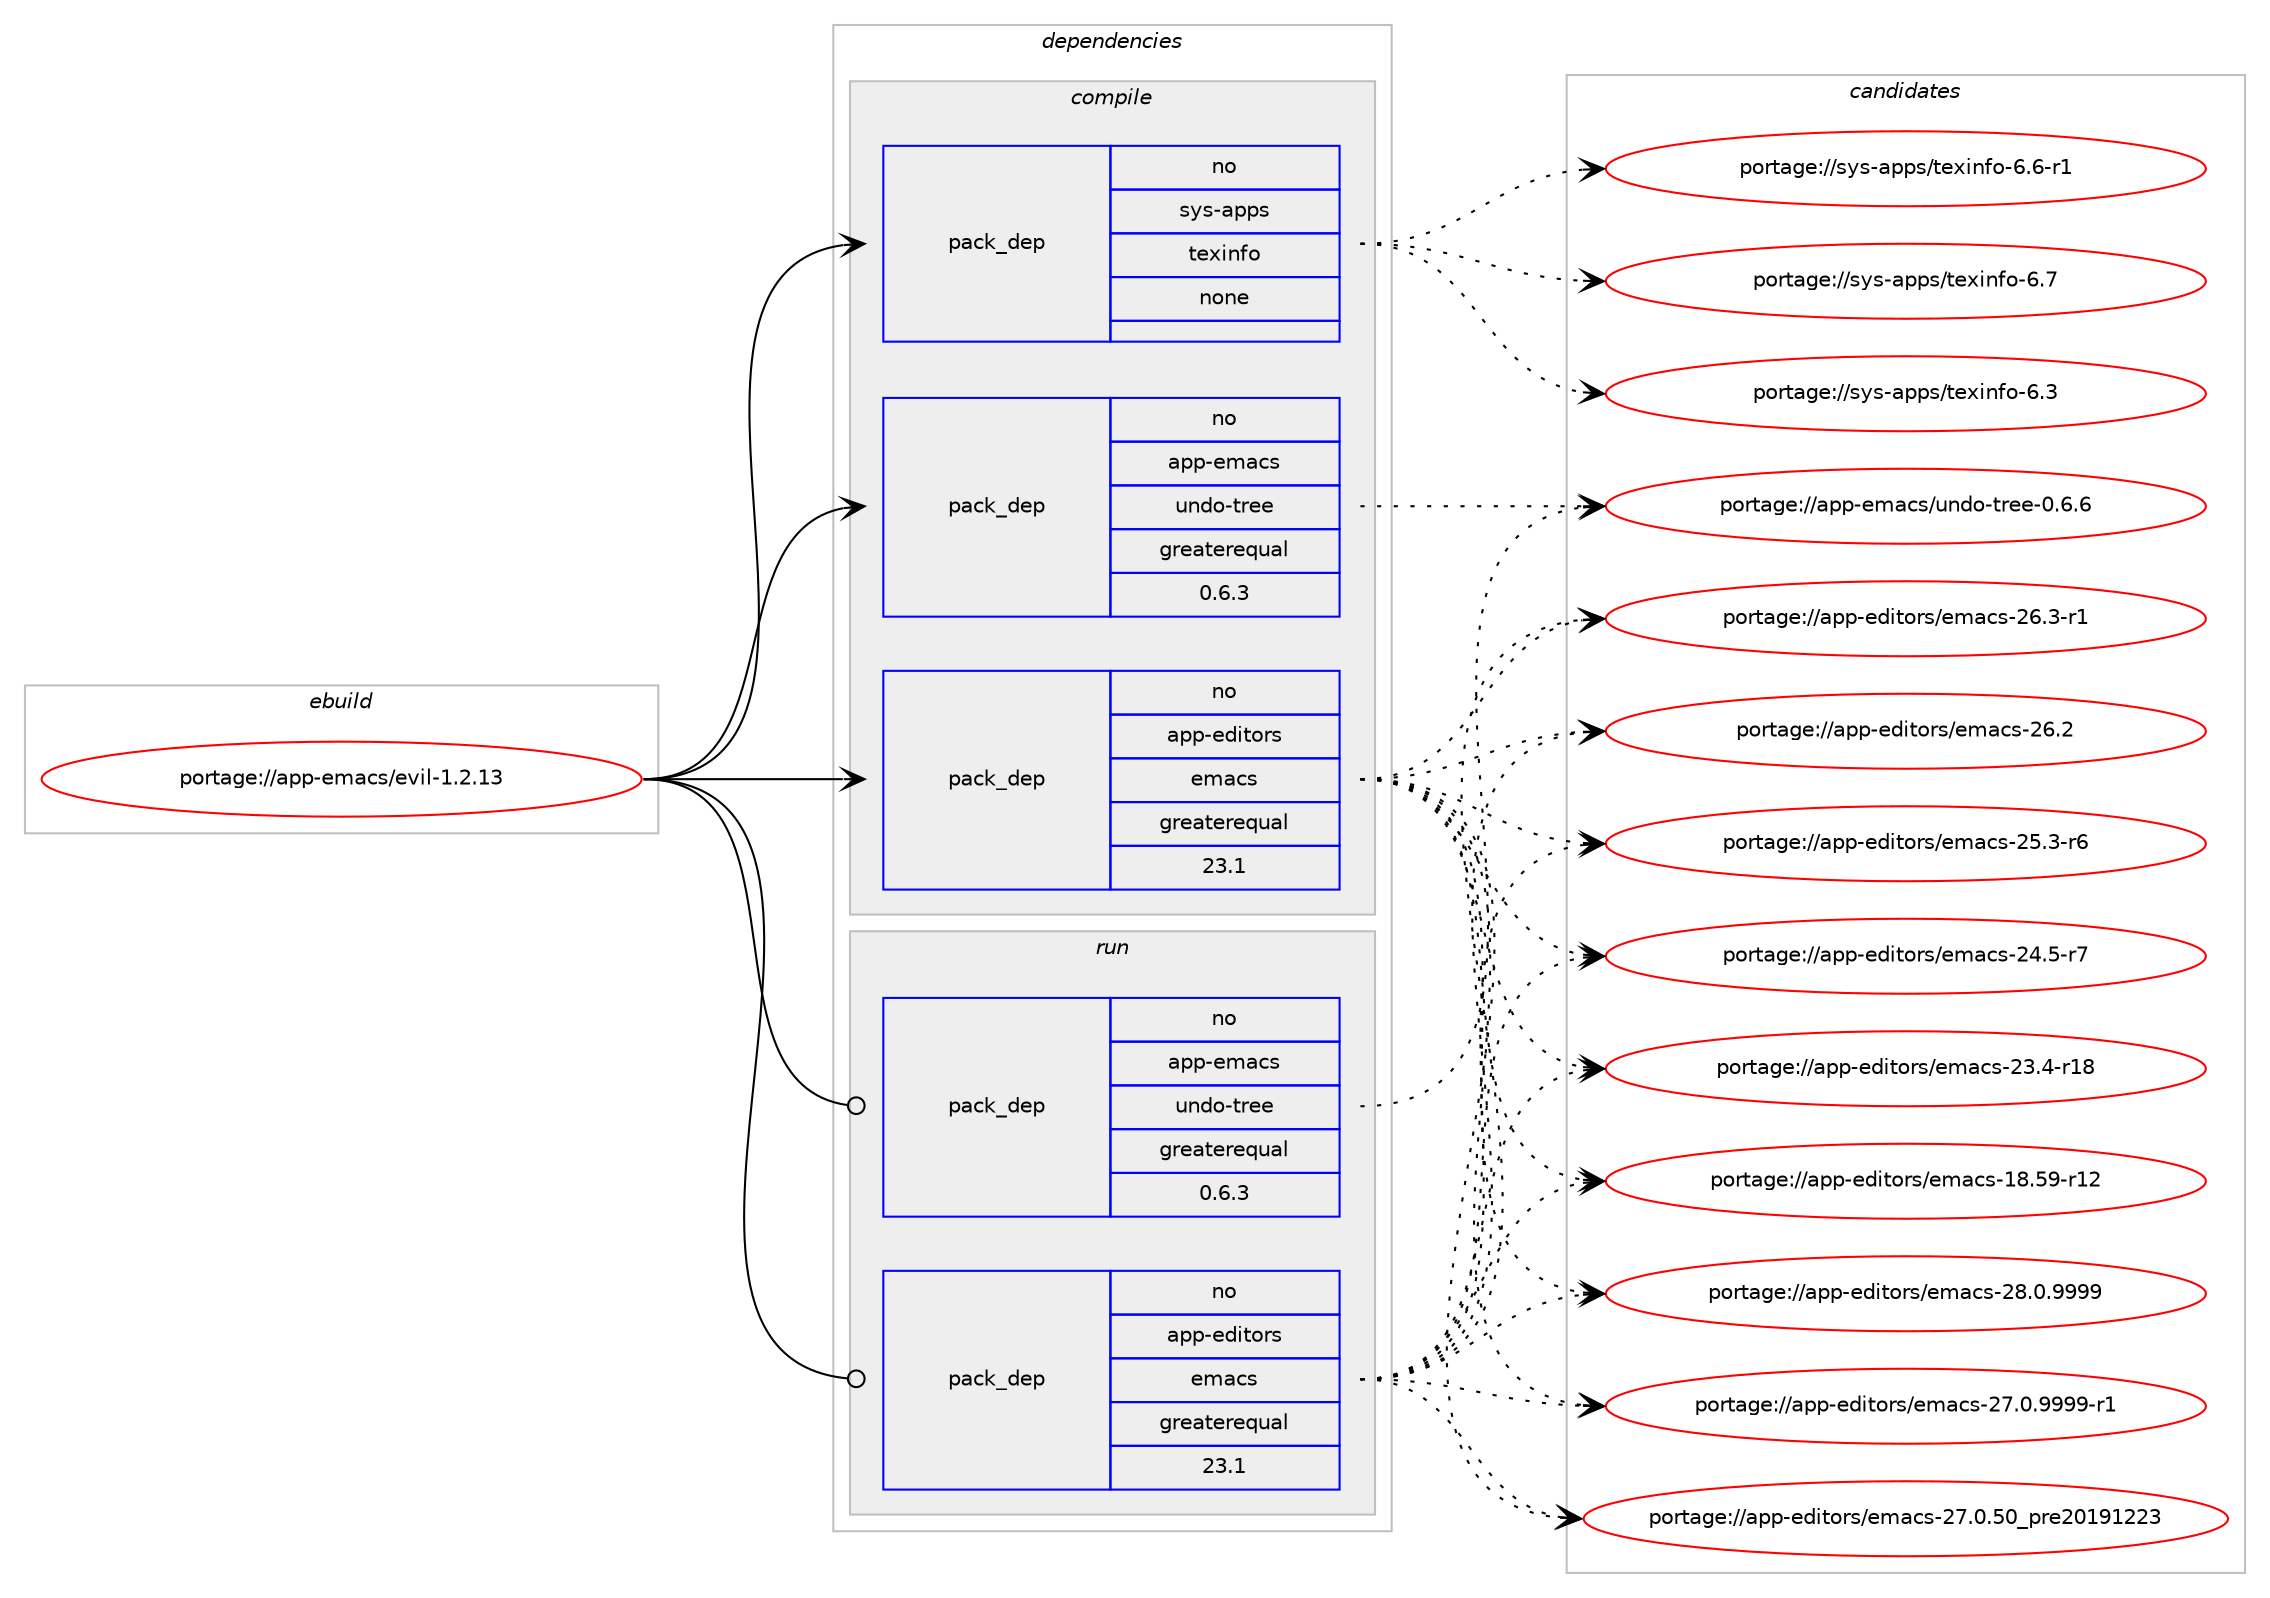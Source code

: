 digraph prolog {

# *************
# Graph options
# *************

newrank=true;
concentrate=true;
compound=true;
graph [rankdir=LR,fontname=Helvetica,fontsize=10,ranksep=1.5];#, ranksep=2.5, nodesep=0.2];
edge  [arrowhead=vee];
node  [fontname=Helvetica,fontsize=10];

# **********
# The ebuild
# **********

subgraph cluster_leftcol {
color=gray;
label=<<i>ebuild</i>>;
id [label="portage://app-emacs/evil-1.2.13", color=red, width=4, href="../app-emacs/evil-1.2.13.svg"];
}

# ****************
# The dependencies
# ****************

subgraph cluster_midcol {
color=gray;
label=<<i>dependencies</i>>;
subgraph cluster_compile {
fillcolor="#eeeeee";
style=filled;
label=<<i>compile</i>>;
subgraph pack476423 {
dependency634093 [label=<<TABLE BORDER="0" CELLBORDER="1" CELLSPACING="0" CELLPADDING="4" WIDTH="220"><TR><TD ROWSPAN="6" CELLPADDING="30">pack_dep</TD></TR><TR><TD WIDTH="110">no</TD></TR><TR><TD>app-editors</TD></TR><TR><TD>emacs</TD></TR><TR><TD>greaterequal</TD></TR><TR><TD>23.1</TD></TR></TABLE>>, shape=none, color=blue];
}
id:e -> dependency634093:w [weight=20,style="solid",arrowhead="vee"];
subgraph pack476424 {
dependency634094 [label=<<TABLE BORDER="0" CELLBORDER="1" CELLSPACING="0" CELLPADDING="4" WIDTH="220"><TR><TD ROWSPAN="6" CELLPADDING="30">pack_dep</TD></TR><TR><TD WIDTH="110">no</TD></TR><TR><TD>app-emacs</TD></TR><TR><TD>undo-tree</TD></TR><TR><TD>greaterequal</TD></TR><TR><TD>0.6.3</TD></TR></TABLE>>, shape=none, color=blue];
}
id:e -> dependency634094:w [weight=20,style="solid",arrowhead="vee"];
subgraph pack476425 {
dependency634095 [label=<<TABLE BORDER="0" CELLBORDER="1" CELLSPACING="0" CELLPADDING="4" WIDTH="220"><TR><TD ROWSPAN="6" CELLPADDING="30">pack_dep</TD></TR><TR><TD WIDTH="110">no</TD></TR><TR><TD>sys-apps</TD></TR><TR><TD>texinfo</TD></TR><TR><TD>none</TD></TR><TR><TD></TD></TR></TABLE>>, shape=none, color=blue];
}
id:e -> dependency634095:w [weight=20,style="solid",arrowhead="vee"];
}
subgraph cluster_compileandrun {
fillcolor="#eeeeee";
style=filled;
label=<<i>compile and run</i>>;
}
subgraph cluster_run {
fillcolor="#eeeeee";
style=filled;
label=<<i>run</i>>;
subgraph pack476426 {
dependency634096 [label=<<TABLE BORDER="0" CELLBORDER="1" CELLSPACING="0" CELLPADDING="4" WIDTH="220"><TR><TD ROWSPAN="6" CELLPADDING="30">pack_dep</TD></TR><TR><TD WIDTH="110">no</TD></TR><TR><TD>app-editors</TD></TR><TR><TD>emacs</TD></TR><TR><TD>greaterequal</TD></TR><TR><TD>23.1</TD></TR></TABLE>>, shape=none, color=blue];
}
id:e -> dependency634096:w [weight=20,style="solid",arrowhead="odot"];
subgraph pack476427 {
dependency634097 [label=<<TABLE BORDER="0" CELLBORDER="1" CELLSPACING="0" CELLPADDING="4" WIDTH="220"><TR><TD ROWSPAN="6" CELLPADDING="30">pack_dep</TD></TR><TR><TD WIDTH="110">no</TD></TR><TR><TD>app-emacs</TD></TR><TR><TD>undo-tree</TD></TR><TR><TD>greaterequal</TD></TR><TR><TD>0.6.3</TD></TR></TABLE>>, shape=none, color=blue];
}
id:e -> dependency634097:w [weight=20,style="solid",arrowhead="odot"];
}
}

# **************
# The candidates
# **************

subgraph cluster_choices {
rank=same;
color=gray;
label=<<i>candidates</i>>;

subgraph choice476423 {
color=black;
nodesep=1;
choice971121124510110010511611111411547101109979911545505646484657575757 [label="portage://app-editors/emacs-28.0.9999", color=red, width=4,href="../app-editors/emacs-28.0.9999.svg"];
choice9711211245101100105116111114115471011099799115455055464846575757574511449 [label="portage://app-editors/emacs-27.0.9999-r1", color=red, width=4,href="../app-editors/emacs-27.0.9999-r1.svg"];
choice97112112451011001051161111141154710110997991154550554648465348951121141015048495749505051 [label="portage://app-editors/emacs-27.0.50_pre20191223", color=red, width=4,href="../app-editors/emacs-27.0.50_pre20191223.svg"];
choice971121124510110010511611111411547101109979911545505446514511449 [label="portage://app-editors/emacs-26.3-r1", color=red, width=4,href="../app-editors/emacs-26.3-r1.svg"];
choice97112112451011001051161111141154710110997991154550544650 [label="portage://app-editors/emacs-26.2", color=red, width=4,href="../app-editors/emacs-26.2.svg"];
choice971121124510110010511611111411547101109979911545505346514511454 [label="portage://app-editors/emacs-25.3-r6", color=red, width=4,href="../app-editors/emacs-25.3-r6.svg"];
choice971121124510110010511611111411547101109979911545505246534511455 [label="portage://app-editors/emacs-24.5-r7", color=red, width=4,href="../app-editors/emacs-24.5-r7.svg"];
choice97112112451011001051161111141154710110997991154550514652451144956 [label="portage://app-editors/emacs-23.4-r18", color=red, width=4,href="../app-editors/emacs-23.4-r18.svg"];
choice9711211245101100105116111114115471011099799115454956465357451144950 [label="portage://app-editors/emacs-18.59-r12", color=red, width=4,href="../app-editors/emacs-18.59-r12.svg"];
dependency634093:e -> choice971121124510110010511611111411547101109979911545505646484657575757:w [style=dotted,weight="100"];
dependency634093:e -> choice9711211245101100105116111114115471011099799115455055464846575757574511449:w [style=dotted,weight="100"];
dependency634093:e -> choice97112112451011001051161111141154710110997991154550554648465348951121141015048495749505051:w [style=dotted,weight="100"];
dependency634093:e -> choice971121124510110010511611111411547101109979911545505446514511449:w [style=dotted,weight="100"];
dependency634093:e -> choice97112112451011001051161111141154710110997991154550544650:w [style=dotted,weight="100"];
dependency634093:e -> choice971121124510110010511611111411547101109979911545505346514511454:w [style=dotted,weight="100"];
dependency634093:e -> choice971121124510110010511611111411547101109979911545505246534511455:w [style=dotted,weight="100"];
dependency634093:e -> choice97112112451011001051161111141154710110997991154550514652451144956:w [style=dotted,weight="100"];
dependency634093:e -> choice9711211245101100105116111114115471011099799115454956465357451144950:w [style=dotted,weight="100"];
}
subgraph choice476424 {
color=black;
nodesep=1;
choice971121124510110997991154711711010011145116114101101454846544654 [label="portage://app-emacs/undo-tree-0.6.6", color=red, width=4,href="../app-emacs/undo-tree-0.6.6.svg"];
dependency634094:e -> choice971121124510110997991154711711010011145116114101101454846544654:w [style=dotted,weight="100"];
}
subgraph choice476425 {
color=black;
nodesep=1;
choice11512111545971121121154711610112010511010211145544655 [label="portage://sys-apps/texinfo-6.7", color=red, width=4,href="../sys-apps/texinfo-6.7.svg"];
choice115121115459711211211547116101120105110102111455446544511449 [label="portage://sys-apps/texinfo-6.6-r1", color=red, width=4,href="../sys-apps/texinfo-6.6-r1.svg"];
choice11512111545971121121154711610112010511010211145544651 [label="portage://sys-apps/texinfo-6.3", color=red, width=4,href="../sys-apps/texinfo-6.3.svg"];
dependency634095:e -> choice11512111545971121121154711610112010511010211145544655:w [style=dotted,weight="100"];
dependency634095:e -> choice115121115459711211211547116101120105110102111455446544511449:w [style=dotted,weight="100"];
dependency634095:e -> choice11512111545971121121154711610112010511010211145544651:w [style=dotted,weight="100"];
}
subgraph choice476426 {
color=black;
nodesep=1;
choice971121124510110010511611111411547101109979911545505646484657575757 [label="portage://app-editors/emacs-28.0.9999", color=red, width=4,href="../app-editors/emacs-28.0.9999.svg"];
choice9711211245101100105116111114115471011099799115455055464846575757574511449 [label="portage://app-editors/emacs-27.0.9999-r1", color=red, width=4,href="../app-editors/emacs-27.0.9999-r1.svg"];
choice97112112451011001051161111141154710110997991154550554648465348951121141015048495749505051 [label="portage://app-editors/emacs-27.0.50_pre20191223", color=red, width=4,href="../app-editors/emacs-27.0.50_pre20191223.svg"];
choice971121124510110010511611111411547101109979911545505446514511449 [label="portage://app-editors/emacs-26.3-r1", color=red, width=4,href="../app-editors/emacs-26.3-r1.svg"];
choice97112112451011001051161111141154710110997991154550544650 [label="portage://app-editors/emacs-26.2", color=red, width=4,href="../app-editors/emacs-26.2.svg"];
choice971121124510110010511611111411547101109979911545505346514511454 [label="portage://app-editors/emacs-25.3-r6", color=red, width=4,href="../app-editors/emacs-25.3-r6.svg"];
choice971121124510110010511611111411547101109979911545505246534511455 [label="portage://app-editors/emacs-24.5-r7", color=red, width=4,href="../app-editors/emacs-24.5-r7.svg"];
choice97112112451011001051161111141154710110997991154550514652451144956 [label="portage://app-editors/emacs-23.4-r18", color=red, width=4,href="../app-editors/emacs-23.4-r18.svg"];
choice9711211245101100105116111114115471011099799115454956465357451144950 [label="portage://app-editors/emacs-18.59-r12", color=red, width=4,href="../app-editors/emacs-18.59-r12.svg"];
dependency634096:e -> choice971121124510110010511611111411547101109979911545505646484657575757:w [style=dotted,weight="100"];
dependency634096:e -> choice9711211245101100105116111114115471011099799115455055464846575757574511449:w [style=dotted,weight="100"];
dependency634096:e -> choice97112112451011001051161111141154710110997991154550554648465348951121141015048495749505051:w [style=dotted,weight="100"];
dependency634096:e -> choice971121124510110010511611111411547101109979911545505446514511449:w [style=dotted,weight="100"];
dependency634096:e -> choice97112112451011001051161111141154710110997991154550544650:w [style=dotted,weight="100"];
dependency634096:e -> choice971121124510110010511611111411547101109979911545505346514511454:w [style=dotted,weight="100"];
dependency634096:e -> choice971121124510110010511611111411547101109979911545505246534511455:w [style=dotted,weight="100"];
dependency634096:e -> choice97112112451011001051161111141154710110997991154550514652451144956:w [style=dotted,weight="100"];
dependency634096:e -> choice9711211245101100105116111114115471011099799115454956465357451144950:w [style=dotted,weight="100"];
}
subgraph choice476427 {
color=black;
nodesep=1;
choice971121124510110997991154711711010011145116114101101454846544654 [label="portage://app-emacs/undo-tree-0.6.6", color=red, width=4,href="../app-emacs/undo-tree-0.6.6.svg"];
dependency634097:e -> choice971121124510110997991154711711010011145116114101101454846544654:w [style=dotted,weight="100"];
}
}

}
